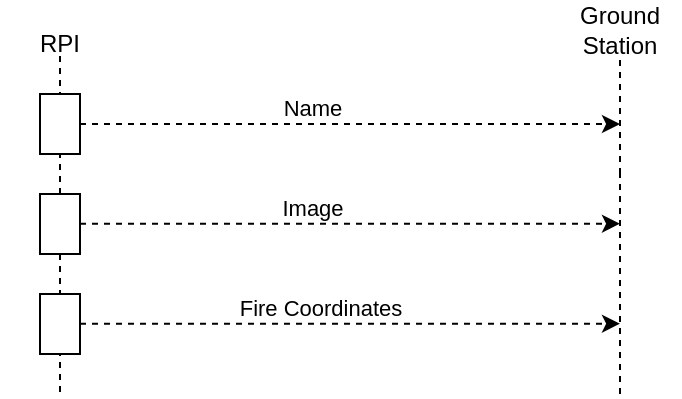 <mxfile version="18.1.1" type="github">
  <diagram id="W6hRS4fxS_qQSNCNkSlv" name="Page-1">
    <mxGraphModel dx="474" dy="253" grid="1" gridSize="10" guides="1" tooltips="1" connect="1" arrows="1" fold="1" page="1" pageScale="1" pageWidth="850" pageHeight="1100" math="0" shadow="0">
      <root>
        <mxCell id="0" />
        <mxCell id="1" parent="0" />
        <mxCell id="PxHE6Z1qSMxtlgOlSAJU-2" value="" style="endArrow=none;dashed=1;html=1;rounded=0;startArrow=none;" parent="1" source="PxHE6Z1qSMxtlgOlSAJU-13" edge="1">
          <mxGeometry width="50" height="50" relative="1" as="geometry">
            <mxPoint x="320" y="480" as="sourcePoint" />
            <mxPoint x="320" y="180" as="targetPoint" />
          </mxGeometry>
        </mxCell>
        <mxCell id="PxHE6Z1qSMxtlgOlSAJU-3" value="" style="endArrow=none;dashed=1;html=1;rounded=0;startArrow=none;" parent="1" edge="1">
          <mxGeometry width="50" height="50" relative="1" as="geometry">
            <mxPoint x="600" y="240" as="sourcePoint" />
            <mxPoint x="600" y="180" as="targetPoint" />
          </mxGeometry>
        </mxCell>
        <mxCell id="PxHE6Z1qSMxtlgOlSAJU-4" value="" style="rounded=0;whiteSpace=wrap;html=1;" parent="1" vertex="1">
          <mxGeometry x="310" y="200" width="20" height="30" as="geometry" />
        </mxCell>
        <mxCell id="PxHE6Z1qSMxtlgOlSAJU-5" value="" style="endArrow=classic;html=1;rounded=0;exitX=1;exitY=0.5;exitDx=0;exitDy=0;dashed=1;" parent="1" source="PxHE6Z1qSMxtlgOlSAJU-4" edge="1">
          <mxGeometry width="50" height="50" relative="1" as="geometry">
            <mxPoint x="510" y="350" as="sourcePoint" />
            <mxPoint x="600" y="215" as="targetPoint" />
          </mxGeometry>
        </mxCell>
        <mxCell id="PxHE6Z1qSMxtlgOlSAJU-6" value="Name" style="edgeLabel;html=1;align=center;verticalAlign=middle;resizable=0;points=[];" parent="PxHE6Z1qSMxtlgOlSAJU-5" vertex="1" connectable="0">
          <mxGeometry x="-0.14" y="1" relative="1" as="geometry">
            <mxPoint y="-7" as="offset" />
          </mxGeometry>
        </mxCell>
        <mxCell id="PxHE6Z1qSMxtlgOlSAJU-9" value="" style="endArrow=none;dashed=1;html=1;rounded=0;" parent="1" edge="1">
          <mxGeometry width="50" height="50" relative="1" as="geometry">
            <mxPoint x="600" y="350" as="sourcePoint" />
            <mxPoint x="600" y="240" as="targetPoint" />
          </mxGeometry>
        </mxCell>
        <mxCell id="PxHE6Z1qSMxtlgOlSAJU-13" value="" style="rounded=0;whiteSpace=wrap;html=1;" parent="1" vertex="1">
          <mxGeometry x="310" y="250" width="20" height="30" as="geometry" />
        </mxCell>
        <mxCell id="PxHE6Z1qSMxtlgOlSAJU-14" value="" style="endArrow=none;dashed=1;html=1;rounded=0;" parent="1" edge="1">
          <mxGeometry width="50" height="50" relative="1" as="geometry">
            <mxPoint x="320" y="280" as="sourcePoint" />
            <mxPoint x="320" y="350" as="targetPoint" />
            <Array as="points" />
          </mxGeometry>
        </mxCell>
        <mxCell id="PxHE6Z1qSMxtlgOlSAJU-15" value="" style="endArrow=classic;html=1;rounded=0;exitX=1;exitY=0.5;exitDx=0;exitDy=0;dashed=1;" parent="1" edge="1">
          <mxGeometry width="50" height="50" relative="1" as="geometry">
            <mxPoint x="330" y="264.86" as="sourcePoint" />
            <mxPoint x="600" y="264.86" as="targetPoint" />
          </mxGeometry>
        </mxCell>
        <mxCell id="PxHE6Z1qSMxtlgOlSAJU-16" value="Image" style="edgeLabel;html=1;align=center;verticalAlign=middle;resizable=0;points=[];" parent="PxHE6Z1qSMxtlgOlSAJU-15" vertex="1" connectable="0">
          <mxGeometry x="-0.14" y="1" relative="1" as="geometry">
            <mxPoint y="-7" as="offset" />
          </mxGeometry>
        </mxCell>
        <mxCell id="PxHE6Z1qSMxtlgOlSAJU-19" value="RPI" style="text;html=1;strokeColor=none;fillColor=none;align=center;verticalAlign=middle;whiteSpace=wrap;rounded=0;" parent="1" vertex="1">
          <mxGeometry x="290" y="160" width="60" height="30" as="geometry" />
        </mxCell>
        <mxCell id="PxHE6Z1qSMxtlgOlSAJU-20" value="Ground Station" style="text;html=1;strokeColor=none;fillColor=none;align=center;verticalAlign=middle;whiteSpace=wrap;rounded=0;" parent="1" vertex="1">
          <mxGeometry x="570" y="153" width="60" height="30" as="geometry" />
        </mxCell>
        <mxCell id="EtBqtNH6mS4ZJgSaCwWE-1" value="" style="rounded=0;whiteSpace=wrap;html=1;" vertex="1" parent="1">
          <mxGeometry x="310" y="300" width="20" height="30" as="geometry" />
        </mxCell>
        <mxCell id="EtBqtNH6mS4ZJgSaCwWE-2" value="" style="endArrow=classic;html=1;rounded=0;exitX=1;exitY=0.5;exitDx=0;exitDy=0;dashed=1;" edge="1" parent="1">
          <mxGeometry width="50" height="50" relative="1" as="geometry">
            <mxPoint x="330" y="314.83" as="sourcePoint" />
            <mxPoint x="600" y="314.83" as="targetPoint" />
          </mxGeometry>
        </mxCell>
        <mxCell id="EtBqtNH6mS4ZJgSaCwWE-3" value="Fire Coordinates" style="edgeLabel;html=1;align=center;verticalAlign=middle;resizable=0;points=[];" vertex="1" connectable="0" parent="EtBqtNH6mS4ZJgSaCwWE-2">
          <mxGeometry x="-0.14" y="1" relative="1" as="geometry">
            <mxPoint x="4" y="-7" as="offset" />
          </mxGeometry>
        </mxCell>
      </root>
    </mxGraphModel>
  </diagram>
</mxfile>
